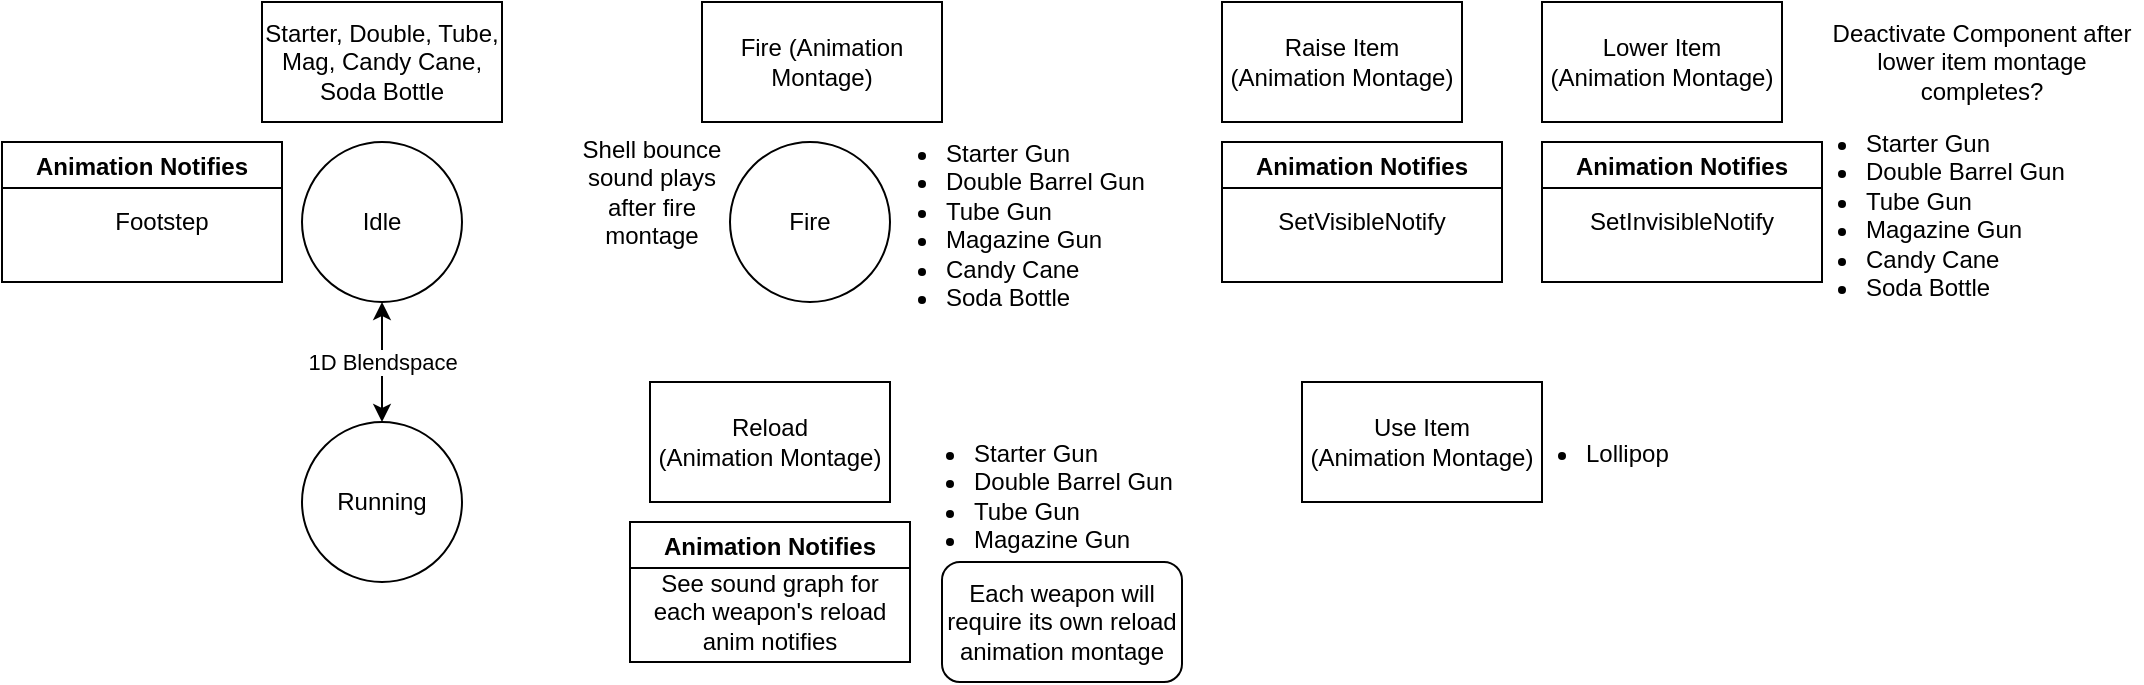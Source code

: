 <mxfile version="20.3.7" type="device"><diagram id="HENDcT95yK655M3vdTze" name="Page-1"><mxGraphModel dx="1185" dy="636" grid="1" gridSize="10" guides="1" tooltips="1" connect="1" arrows="1" fold="1" page="1" pageScale="1" pageWidth="827" pageHeight="1169" math="0" shadow="0"><root><mxCell id="0"/><mxCell id="1" parent="0"/><mxCell id="L5U2scQxNJeJQF2-9R3W-1" value="Idle" style="ellipse;whiteSpace=wrap;html=1;aspect=fixed;" vertex="1" parent="1"><mxGeometry x="160" y="110" width="80" height="80" as="geometry"/></mxCell><mxCell id="L5U2scQxNJeJQF2-9R3W-2" value="Running" style="ellipse;whiteSpace=wrap;html=1;aspect=fixed;" vertex="1" parent="1"><mxGeometry x="160" y="250" width="80" height="80" as="geometry"/></mxCell><mxCell id="L5U2scQxNJeJQF2-9R3W-3" value="1D Blendspace" style="endArrow=classic;startArrow=classic;html=1;rounded=0;entryX=0.5;entryY=1;entryDx=0;entryDy=0;exitX=0.5;exitY=0;exitDx=0;exitDy=0;" edge="1" parent="1" source="L5U2scQxNJeJQF2-9R3W-2" target="L5U2scQxNJeJQF2-9R3W-1"><mxGeometry width="50" height="50" relative="1" as="geometry"><mxPoint x="640" y="360" as="sourcePoint"/><mxPoint x="690" y="310" as="targetPoint"/></mxGeometry></mxCell><mxCell id="L5U2scQxNJeJQF2-9R3W-4" value="Starter, Double, Tube, Mag, Candy Cane, Soda Bottle" style="rounded=0;whiteSpace=wrap;html=1;" vertex="1" parent="1"><mxGeometry x="140" y="40" width="120" height="60" as="geometry"/></mxCell><mxCell id="L5U2scQxNJeJQF2-9R3W-5" value="Fire (Animation Montage)" style="rounded=0;whiteSpace=wrap;html=1;" vertex="1" parent="1"><mxGeometry x="360" y="40" width="120" height="60" as="geometry"/></mxCell><mxCell id="L5U2scQxNJeJQF2-9R3W-6" value="Fire" style="ellipse;whiteSpace=wrap;html=1;aspect=fixed;" vertex="1" parent="1"><mxGeometry x="374" y="110" width="80" height="80" as="geometry"/></mxCell><mxCell id="L5U2scQxNJeJQF2-9R3W-9" value="&lt;ul&gt;&lt;li&gt;Starter Gun&lt;/li&gt;&lt;li&gt;Double Barrel Gun&lt;/li&gt;&lt;li&gt;Tube Gun&lt;/li&gt;&lt;li&gt;Magazine Gun&lt;/li&gt;&lt;li&gt;Candy Cane&lt;/li&gt;&lt;li&gt;Soda Bottle&lt;/li&gt;&lt;/ul&gt;" style="text;html=1;strokeColor=none;fillColor=none;align=left;verticalAlign=top;whiteSpace=wrap;rounded=0;" vertex="1" parent="1"><mxGeometry x="440" y="90" width="150" height="120" as="geometry"/></mxCell><mxCell id="L5U2scQxNJeJQF2-9R3W-10" value="Raise Item (Animation Montage)" style="rounded=0;whiteSpace=wrap;html=1;" vertex="1" parent="1"><mxGeometry x="620" y="40" width="120" height="60" as="geometry"/></mxCell><mxCell id="L5U2scQxNJeJQF2-9R3W-11" value="Animation Notifies" style="swimlane;" vertex="1" parent="1"><mxGeometry x="620" y="110" width="140" height="70" as="geometry"/></mxCell><mxCell id="L5U2scQxNJeJQF2-9R3W-12" value="SetVisibleNotify" style="text;html=1;strokeColor=none;fillColor=none;align=center;verticalAlign=middle;whiteSpace=wrap;rounded=0;" vertex="1" parent="L5U2scQxNJeJQF2-9R3W-11"><mxGeometry x="40" y="25" width="60" height="30" as="geometry"/></mxCell><mxCell id="L5U2scQxNJeJQF2-9R3W-13" value="Lower Item (Animation Montage)" style="rounded=0;whiteSpace=wrap;html=1;" vertex="1" parent="1"><mxGeometry x="780" y="40" width="120" height="60" as="geometry"/></mxCell><mxCell id="L5U2scQxNJeJQF2-9R3W-14" value="Animation Notifies" style="swimlane;" vertex="1" parent="1"><mxGeometry x="780" y="110" width="140" height="70" as="geometry"/></mxCell><mxCell id="L5U2scQxNJeJQF2-9R3W-15" value="SetInvisibleNotify" style="text;html=1;strokeColor=none;fillColor=none;align=center;verticalAlign=middle;whiteSpace=wrap;rounded=0;" vertex="1" parent="L5U2scQxNJeJQF2-9R3W-14"><mxGeometry x="40" y="25" width="60" height="30" as="geometry"/></mxCell><mxCell id="L5U2scQxNJeJQF2-9R3W-16" value="Deactivate Component after lower item montage completes?" style="text;html=1;strokeColor=none;fillColor=none;align=center;verticalAlign=middle;whiteSpace=wrap;rounded=0;" vertex="1" parent="1"><mxGeometry x="920" y="55" width="160" height="30" as="geometry"/></mxCell><mxCell id="L5U2scQxNJeJQF2-9R3W-17" value="&lt;ul&gt;&lt;li&gt;Starter Gun&lt;/li&gt;&lt;li&gt;Double Barrel Gun&lt;/li&gt;&lt;li&gt;Tube Gun&lt;/li&gt;&lt;li&gt;Magazine Gun&lt;/li&gt;&lt;li&gt;Candy Cane&lt;/li&gt;&lt;li&gt;Soda Bottle&lt;/li&gt;&lt;/ul&gt;" style="text;html=1;strokeColor=none;fillColor=none;align=left;verticalAlign=top;whiteSpace=wrap;rounded=0;" vertex="1" parent="1"><mxGeometry x="900" y="85" width="150" height="120" as="geometry"/></mxCell><mxCell id="L5U2scQxNJeJQF2-9R3W-18" value="Reload &lt;br&gt;(Animation Montage)" style="rounded=0;whiteSpace=wrap;html=1;" vertex="1" parent="1"><mxGeometry x="334" y="230" width="120" height="60" as="geometry"/></mxCell><mxCell id="L5U2scQxNJeJQF2-9R3W-19" value="&lt;ul&gt;&lt;li&gt;Starter Gun&lt;/li&gt;&lt;li&gt;Double Barrel Gun&lt;/li&gt;&lt;li&gt;Tube Gun&lt;/li&gt;&lt;li&gt;Magazine Gun&lt;/li&gt;&lt;/ul&gt;" style="text;html=1;strokeColor=none;fillColor=none;align=left;verticalAlign=top;whiteSpace=wrap;rounded=0;" vertex="1" parent="1"><mxGeometry x="454" y="240" width="150" height="90" as="geometry"/></mxCell><mxCell id="L5U2scQxNJeJQF2-9R3W-20" value="&lt;ul&gt;&lt;li&gt;Lollipop&lt;/li&gt;&lt;/ul&gt;" style="text;html=1;strokeColor=none;fillColor=none;align=left;verticalAlign=top;whiteSpace=wrap;rounded=0;" vertex="1" parent="1"><mxGeometry x="760" y="240" width="110" height="40" as="geometry"/></mxCell><mxCell id="L5U2scQxNJeJQF2-9R3W-21" value="Use Item&lt;br&gt;(Animation Montage)" style="rounded=0;whiteSpace=wrap;html=1;" vertex="1" parent="1"><mxGeometry x="660" y="230" width="120" height="60" as="geometry"/></mxCell><mxCell id="L5U2scQxNJeJQF2-9R3W-22" value="Animation Notifies" style="swimlane;" vertex="1" parent="1"><mxGeometry x="324" y="300" width="140" height="70" as="geometry"/></mxCell><mxCell id="L5U2scQxNJeJQF2-9R3W-25" value="See sound graph for each weapon's reload anim notifies" style="text;html=1;strokeColor=none;fillColor=none;align=center;verticalAlign=middle;whiteSpace=wrap;rounded=0;" vertex="1" parent="L5U2scQxNJeJQF2-9R3W-22"><mxGeometry x="10" y="30" width="120" height="30" as="geometry"/></mxCell><mxCell id="L5U2scQxNJeJQF2-9R3W-24" value="Shell bounce sound plays after fire montage" style="text;html=1;strokeColor=none;fillColor=none;align=center;verticalAlign=middle;whiteSpace=wrap;rounded=0;" vertex="1" parent="1"><mxGeometry x="290" y="120" width="90" height="30" as="geometry"/></mxCell><mxCell id="L5U2scQxNJeJQF2-9R3W-26" value="Animation Notifies" style="swimlane;" vertex="1" parent="1"><mxGeometry x="10" y="110" width="140" height="70" as="geometry"/></mxCell><mxCell id="L5U2scQxNJeJQF2-9R3W-28" value="Footstep" style="text;html=1;strokeColor=none;fillColor=none;align=center;verticalAlign=middle;whiteSpace=wrap;rounded=0;" vertex="1" parent="L5U2scQxNJeJQF2-9R3W-26"><mxGeometry x="50" y="25" width="60" height="30" as="geometry"/></mxCell><mxCell id="L5U2scQxNJeJQF2-9R3W-29" value="Each weapon will require its own reload animation montage" style="rounded=1;whiteSpace=wrap;html=1;" vertex="1" parent="1"><mxGeometry x="480" y="320" width="120" height="60" as="geometry"/></mxCell></root></mxGraphModel></diagram></mxfile>
